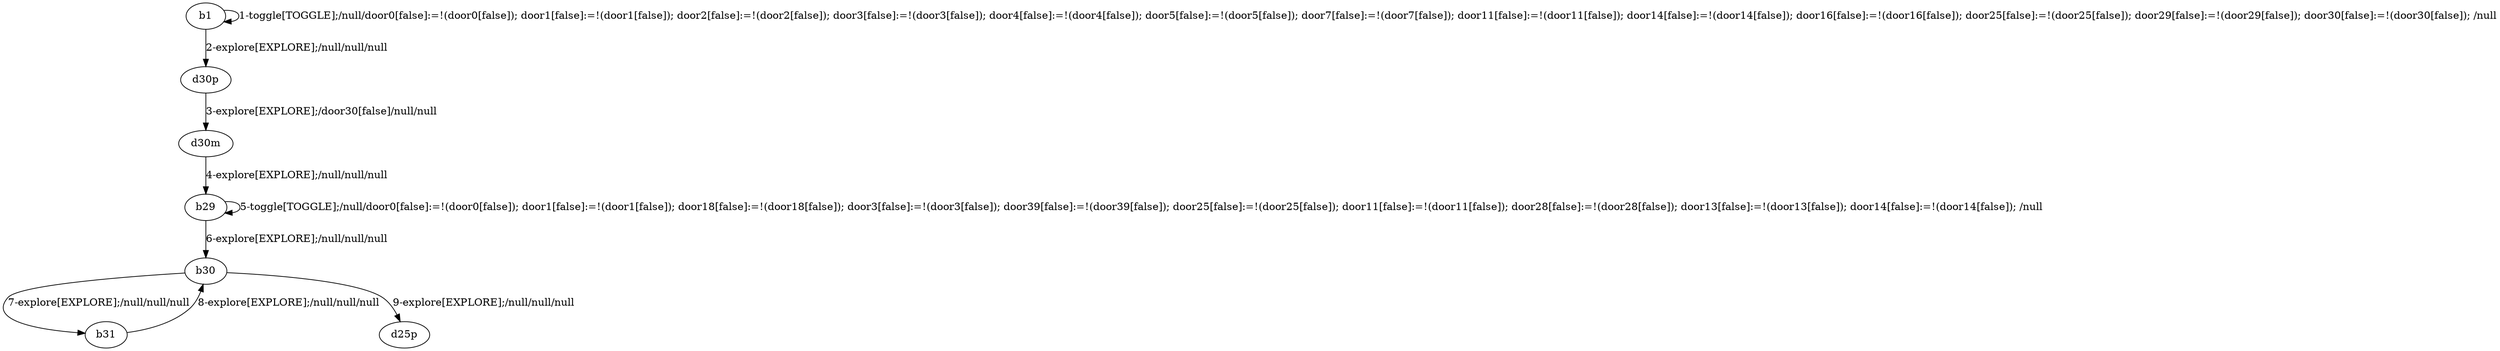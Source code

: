 # Total number of goals covered by this test: 6
# b30 --> d25p
# b31 --> b30
# b30 --> b31
# b29 --> b30
# d30m --> b29
# b29 --> b29

digraph g {
"b1" -> "b1" [label = "1-toggle[TOGGLE];/null/door0[false]:=!(door0[false]); door1[false]:=!(door1[false]); door2[false]:=!(door2[false]); door3[false]:=!(door3[false]); door4[false]:=!(door4[false]); door5[false]:=!(door5[false]); door7[false]:=!(door7[false]); door11[false]:=!(door11[false]); door14[false]:=!(door14[false]); door16[false]:=!(door16[false]); door25[false]:=!(door25[false]); door29[false]:=!(door29[false]); door30[false]:=!(door30[false]); /null"];
"b1" -> "d30p" [label = "2-explore[EXPLORE];/null/null/null"];
"d30p" -> "d30m" [label = "3-explore[EXPLORE];/door30[false]/null/null"];
"d30m" -> "b29" [label = "4-explore[EXPLORE];/null/null/null"];
"b29" -> "b29" [label = "5-toggle[TOGGLE];/null/door0[false]:=!(door0[false]); door1[false]:=!(door1[false]); door18[false]:=!(door18[false]); door3[false]:=!(door3[false]); door39[false]:=!(door39[false]); door25[false]:=!(door25[false]); door11[false]:=!(door11[false]); door28[false]:=!(door28[false]); door13[false]:=!(door13[false]); door14[false]:=!(door14[false]); /null"];
"b29" -> "b30" [label = "6-explore[EXPLORE];/null/null/null"];
"b30" -> "b31" [label = "7-explore[EXPLORE];/null/null/null"];
"b31" -> "b30" [label = "8-explore[EXPLORE];/null/null/null"];
"b30" -> "d25p" [label = "9-explore[EXPLORE];/null/null/null"];
}
